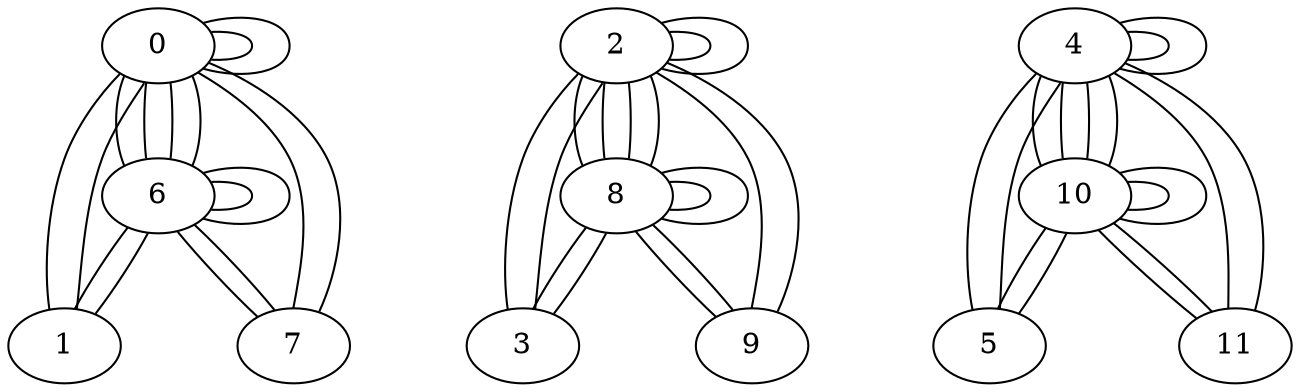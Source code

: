 graph "" {
subgraph "" {
}
subgraph "" {
}
subgraph "" {
}
0;
1;
2;
3;
4;
5;
6;
7;
8;
9;
10;
11;
0 -- 0;
0 -- 0;
0 -- 6;
0 -- 7;
0 -- 1;
0 -- 6;
0 -- 7;
0 -- 1;
2 -- 2;
2 -- 2;
2 -- 8;
2 -- 3;
2 -- 9;
2 -- 8;
2 -- 3;
2 -- 9;
4 -- 4;
4 -- 4;
4 -- 5;
4 -- 11;
4 -- 10;
4 -- 5;
4 -- 11;
4 -- 10;
6 -- 0;
6 -- 0;
6 -- 6;
6 -- 6;
6 -- 7;
6 -- 1;
6 -- 7;
6 -- 1;
8 -- 2;
8 -- 2;
8 -- 8;
8 -- 8;
8 -- 3;
8 -- 9;
8 -- 3;
8 -- 9;
10 -- 4;
10 -- 5;
10 -- 11;
10 -- 4;
10 -- 5;
10 -- 11;
10 -- 10;
10 -- 10;
}
